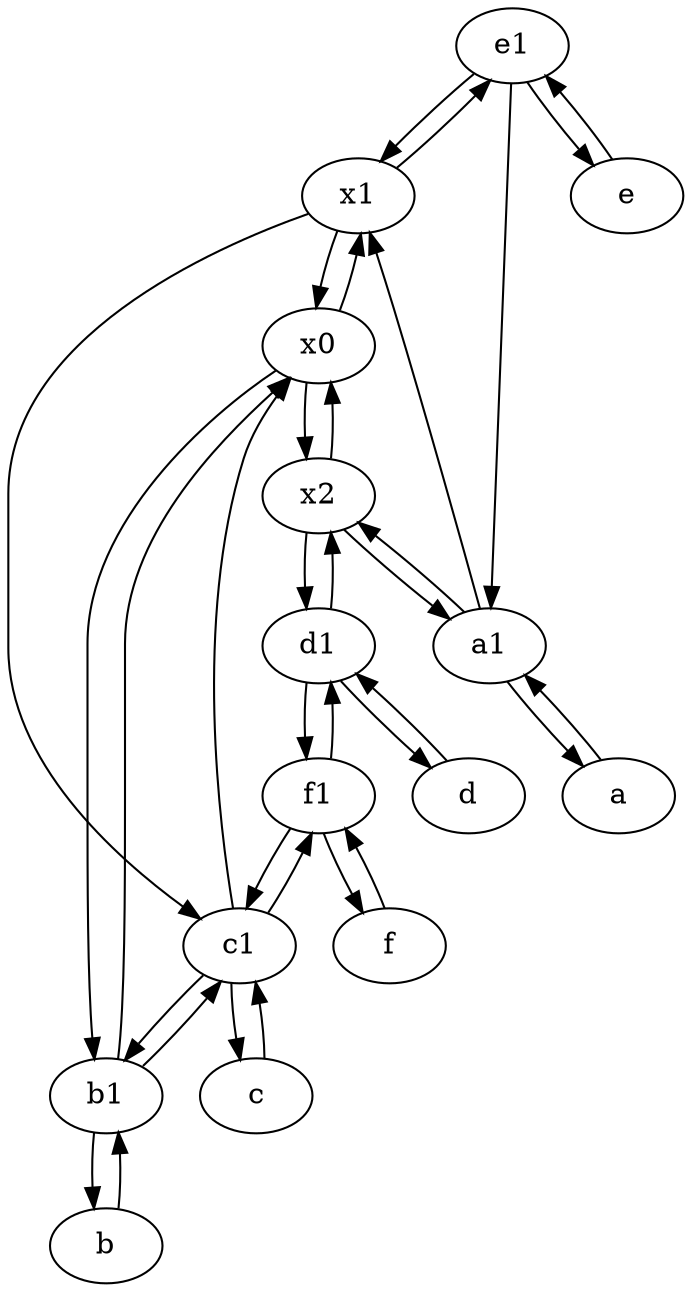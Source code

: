 digraph  {
	e1 [pos="25,45!"];
	f [pos="15,45!"];
	b [pos="50,20!"];
	x1;
	c [pos="20,10!"];
	e [pos="30,50!"];
	d1 [pos="25,30!"];
	b1 [pos="45,20!"];
	c1 [pos="30,15!"];
	x0;
	x2;
	f1;
	d [pos="20,30!"];
	a [pos="40,10!"];
	a1 [pos="40,15!"];
	b1 -> x0;
	a1 -> x1;
	f1 -> f;
	a -> a1;
	a1 -> x2;
	x2 -> a1;
	c -> c1;
	e -> e1;
	f1 -> c1;
	x2 -> d1;
	e1 -> e;
	a1 -> a;
	d1 -> f1;
	c1 -> c;
	d -> d1;
	x1 -> x0;
	x0 -> x2;
	x0 -> b1;
	x2 -> x0;
	c1 -> x0;
	x1 -> c1;
	e1 -> a1;
	f -> f1;
	b1 -> c1;
	c1 -> b1;
	c1 -> f1;
	b1 -> b;
	x0 -> x1;
	d1 -> x2;
	x1 -> e1;
	e1 -> x1;
	b -> b1;
	d1 -> d;
	f1 -> d1;

	}